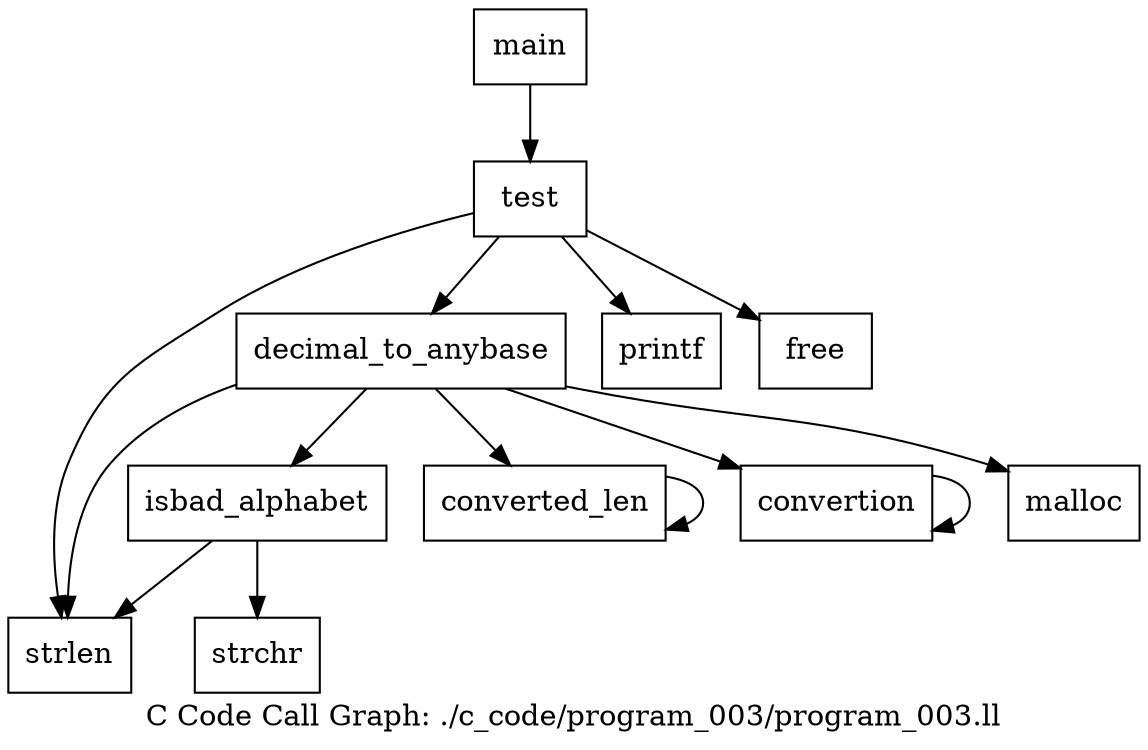 digraph "C Code Call Graph: ./c_code/program_003/program_003.ll" {
	label="C Code Call Graph: ./c_code/program_003/program_003.ll";

	Node0x561eed71b260 [shape=record,label="{isbad_alphabet}"];
	Node0x561eed71b260 -> Node0x561eed71c060;
	Node0x561eed71b260 -> Node0x561eed71d010;
	Node0x561eed71c060 [shape=record,label="{strlen}"];
	Node0x561eed71d010 [shape=record,label="{strchr}"];
	Node0x561eed72e4f0 [shape=record,label="{converted_len}"];
	Node0x561eed72e4f0 -> Node0x561eed72e4f0;
	Node0x561eed72e570 [shape=record,label="{convertion}"];
	Node0x561eed72e570 -> Node0x561eed72e570;
	Node0x561eed72e740 [shape=record,label="{decimal_to_anybase}"];
	Node0x561eed72e740 -> Node0x561eed71b260;
	Node0x561eed72e740 -> Node0x561eed71c060;
	Node0x561eed72e740 -> Node0x561eed72e4f0;
	Node0x561eed72e740 -> Node0x561eed72e7c0;
	Node0x561eed72e740 -> Node0x561eed72e570;
	Node0x561eed72e7c0 [shape=record,label="{malloc}"];
	Node0x561eed71e650 [shape=record,label="{main}"];
	Node0x561eed71e650 -> Node0x561eed71ead0;
	Node0x561eed71ead0 [shape=record,label="{test}"];
	Node0x561eed71ead0 -> Node0x561eed72e740;
	Node0x561eed71ead0 -> Node0x561eed71c060;
	Node0x561eed71ead0 -> Node0x561eed722160;
	Node0x561eed71ead0 -> Node0x561eed7203c0;
	Node0x561eed7203c0 [shape=record,label="{free}"];
	Node0x561eed722160 [shape=record,label="{printf}"];
}

